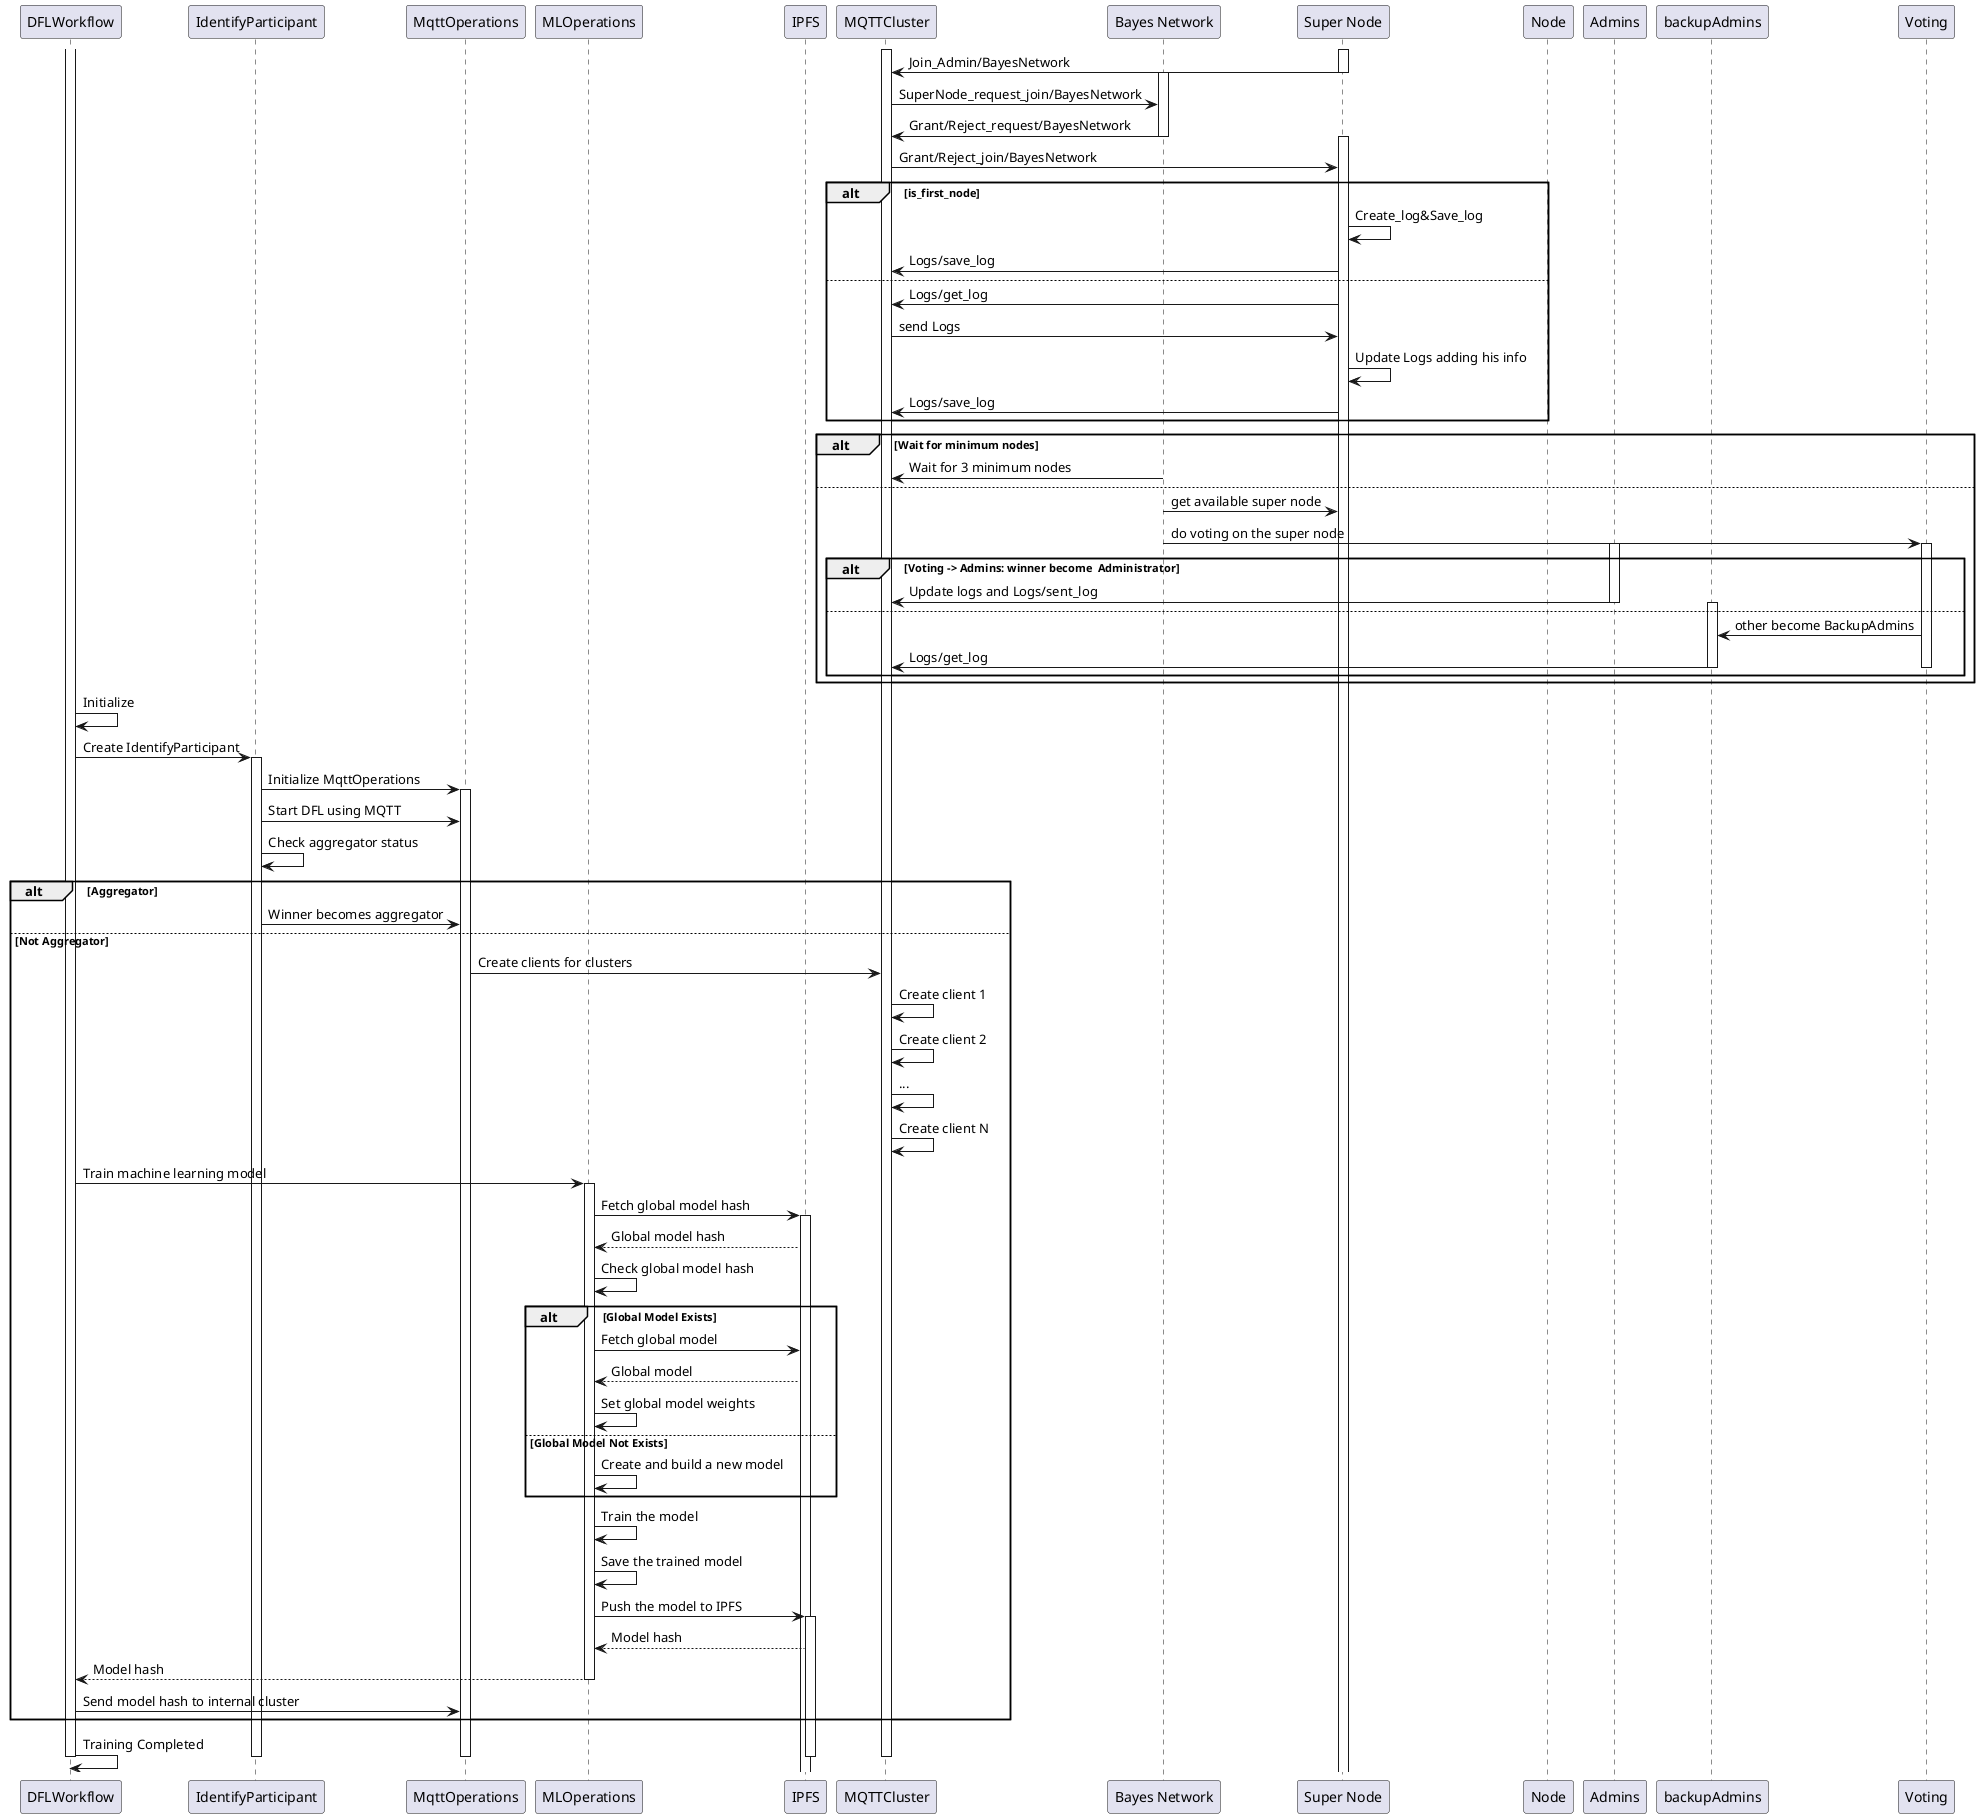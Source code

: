 @startuml DFLWorkflow Sequence Diagram

participant "DFLWorkflow" as DFL
participant "IdentifyParticipant" as Participant
participant "MqttOperations" as MqttOps
participant "MLOperations" as MLOps
participant "IPFS" as Ipfs
participant "MQTTCluster" as MqttCluster

participant "Bayes Network" as BayesNetwork
participant "Super Node" as SuperNode
participant "Node" as Node
participant "Admins" as Admins
participant "backupAdmins" as BackupAdmins
participant "Voting" as Voting



activate MqttCluster

activate SuperNode

SuperNode -> MqttCluster : Join_Admin/BayesNetwork
deactivate SuperNode
activate BayesNetwork
MqttCluster -> BayesNetwork : SuperNode_request_join/BayesNetwork
BayesNetwork -> MqttCluster : Grant/Reject_request/BayesNetwork
deactivate BayesNetwork
activate SuperNode
MqttCluster-> SuperNode : Grant/Reject_join/BayesNetwork

alt is_first_node
    SuperNode->SuperNode: Create_log&Save_log
    SuperNode->MqttCluster: Logs/save_log
else
    SuperNode->MqttCluster: Logs/get_log
    MqttCluster->SuperNode: send Logs
    SuperNode->SuperNode: Update Logs adding his info
    SuperNode->MqttCluster: Logs/save_log
end

alt Wait for minimum nodes
    BayesNetwork -> MqttCluster: Wait for 3 minimum nodes
else
    BayesNetwork -> SuperNode: get available super node
    BayesNetwork -> Voting: do voting on the super node

    deactivate BayesNetwork

    activate Voting
    activate Admins
     
    alt Voting -> Admins: winner become  Administrator
        Admins -> MqttCluster : Update logs and Logs/sent_log
        deactivate Admins
    else
        activate BackupAdmins
        Voting -> BackupAdmins: other become BackupAdmins
        BackupAdmins -> MqttCluster : Logs/get_log

        deactivate BackupAdmins

        deactivate Voting
    end
end

activate DFL

DFL -> DFL: Initialize
DFL -> Participant: Create IdentifyParticipant
activate Participant
Participant -> MqttOps: Initialize MqttOperations
activate MqttOps
Participant -> MqttOps: Start DFL using MQTT
Participant -> Participant: Check aggregator status
alt Aggregator
    Participant -> MqttOps: Winner becomes aggregator
else Not Aggregator
    MqttOps -> MqttCluster: Create clients for clusters
    MqttCluster -> MqttCluster: Create client 1
    MqttCluster -> MqttCluster: Create client 2
    MqttCluster -> MqttCluster: ...
    MqttCluster -> MqttCluster: Create client N
    DFL -> MLOps: Train machine learning model
    activate MLOps
    MLOps -> Ipfs: Fetch global model hash
    activate Ipfs
    Ipfs --> MLOps: Global model hash
    MLOps -> MLOps: Check global model hash
    alt Global Model Exists
        MLOps -> Ipfs: Fetch global model
        Ipfs --> MLOps: Global model
        MLOps -> MLOps: Set global model weights
    else Global Model Not Exists
        MLOps -> MLOps: Create and build a new model
    end
    MLOps -> MLOps: Train the model
    MLOps -> MLOps: Save the trained model
    MLOps -> Ipfs: Push the model to IPFS
    activate Ipfs
    Ipfs --> MLOps: Model hash
    MLOps --> DFL: Model hash
    deactivate MLOps
    DFL -> MqttOps: Send model hash to internal cluster
end
DFL -> DFL: Training Completed

deactivate Participant
deactivate MqttOps
deactivate Ipfs
deactivate MqttCluster
deactivate DFL

@enduml